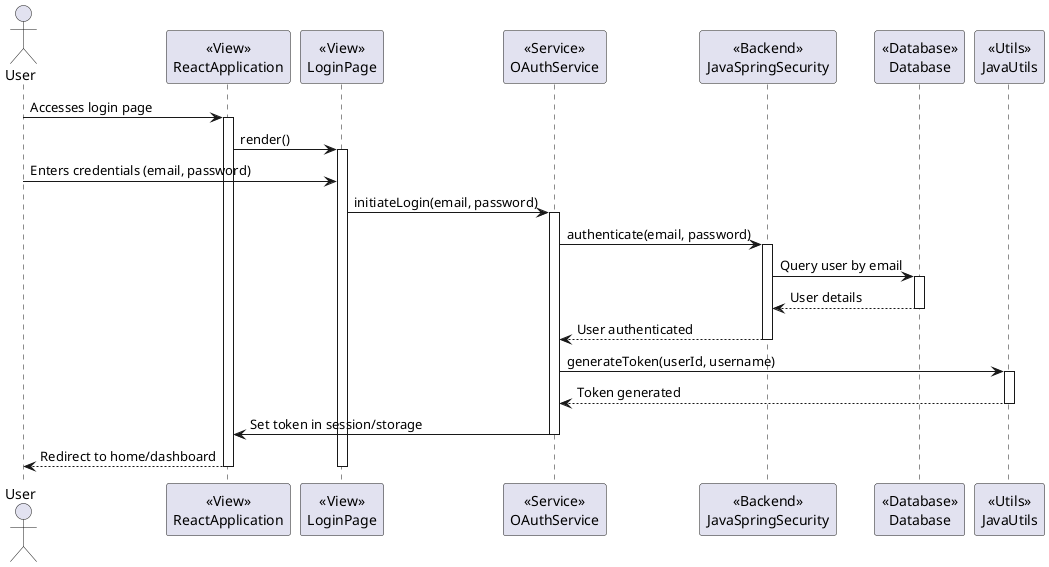 @startuml

actor User

participant ReactApplication as "<<View>>\nReactApplication"
participant LoginPage as "<<View>>\nLoginPage"
participant OAuthService as "<<Service>>\nOAuthService"
participant JavaSpringSecurity as "<<Backend>>\nJavaSpringSecurity"
participant Database as "<<Database>>\nDatabase"
participant JavaUtils as "<<Utils>>\nJavaUtils"

User -> ReactApplication: Accesses login page
activate ReactApplication

ReactApplication -> LoginPage: render()
activate LoginPage

User -> LoginPage: Enters credentials (email, password)
LoginPage -> OAuthService: initiateLogin(email, password)
activate OAuthService

OAuthService -> JavaSpringSecurity: authenticate(email, password)
activate JavaSpringSecurity

JavaSpringSecurity -> Database: Query user by email
activate Database

Database --> JavaSpringSecurity: User details
deactivate Database

JavaSpringSecurity --> OAuthService: User authenticated
deactivate JavaSpringSecurity

OAuthService -> JavaUtils: generateToken(userId, username)
activate JavaUtils

JavaUtils --> OAuthService: Token generated
deactivate JavaUtils

OAuthService -> ReactApplication: Set token in session/storage
deactivate OAuthService

ReactApplication --> User: Redirect to home/dashboard
deactivate ReactApplication
deactivate LoginPage

@enduml
